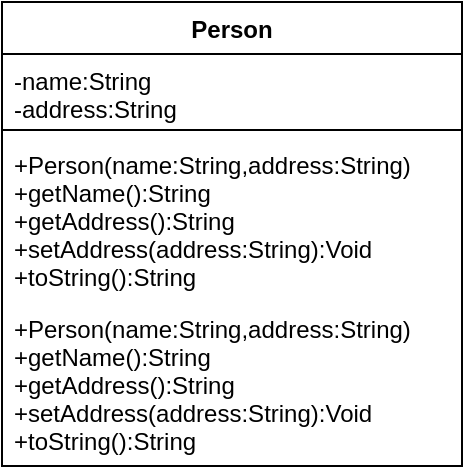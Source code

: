 <mxfile version="10.6.7" type="github"><diagram id="nqUJv7obAHKD_upscjh0" name="Page-1"><mxGraphModel dx="840" dy="452" grid="1" gridSize="10" guides="1" tooltips="1" connect="1" arrows="1" fold="1" page="1" pageScale="1" pageWidth="850" pageHeight="1100" math="0" shadow="0"><root><mxCell id="0"/><mxCell id="1" parent="0"/><mxCell id="MoMdwhnFYFyXqLS7KYiG-5" value="Person" style="swimlane;fontStyle=1;align=center;verticalAlign=top;childLayout=stackLayout;horizontal=1;startSize=26;horizontalStack=0;resizeParent=1;resizeParentMax=0;resizeLast=0;collapsible=1;marginBottom=0;" vertex="1" parent="1"><mxGeometry x="345" y="63" width="230" height="232" as="geometry"/></mxCell><mxCell id="MoMdwhnFYFyXqLS7KYiG-6" value="-name:String&#10;-address:String&#10;" style="text;strokeColor=none;fillColor=none;align=left;verticalAlign=top;spacingLeft=4;spacingRight=4;overflow=hidden;rotatable=0;points=[[0,0.5],[1,0.5]];portConstraint=eastwest;" vertex="1" parent="MoMdwhnFYFyXqLS7KYiG-5"><mxGeometry y="26" width="230" height="34" as="geometry"/></mxCell><mxCell id="MoMdwhnFYFyXqLS7KYiG-7" value="" style="line;strokeWidth=1;fillColor=none;align=left;verticalAlign=middle;spacingTop=-1;spacingLeft=3;spacingRight=3;rotatable=0;labelPosition=right;points=[];portConstraint=eastwest;" vertex="1" parent="MoMdwhnFYFyXqLS7KYiG-5"><mxGeometry y="60" width="230" height="8" as="geometry"/></mxCell><mxCell id="MoMdwhnFYFyXqLS7KYiG-8" value="+Person(name:String,address:String)&#10;+getName():String&#10;+getAddress():String&#10;+setAddress(address:String):Void&#10;+toString():String&#10;" style="text;strokeColor=none;fillColor=none;align=left;verticalAlign=top;spacingLeft=4;spacingRight=4;overflow=hidden;rotatable=0;points=[[0,0.5],[1,0.5]];portConstraint=eastwest;" vertex="1" parent="MoMdwhnFYFyXqLS7KYiG-5"><mxGeometry y="68" width="230" height="82" as="geometry"/></mxCell><mxCell id="MoMdwhnFYFyXqLS7KYiG-9" value="+Person(name:String,address:String)&#10;+getName():String&#10;+getAddress():String&#10;+setAddress(address:String):Void&#10;+toString():String&#10;" style="text;strokeColor=none;fillColor=none;align=left;verticalAlign=top;spacingLeft=4;spacingRight=4;overflow=hidden;rotatable=0;points=[[0,0.5],[1,0.5]];portConstraint=eastwest;" vertex="1" parent="MoMdwhnFYFyXqLS7KYiG-5"><mxGeometry y="150" width="230" height="82" as="geometry"/></mxCell></root></mxGraphModel></diagram></mxfile>